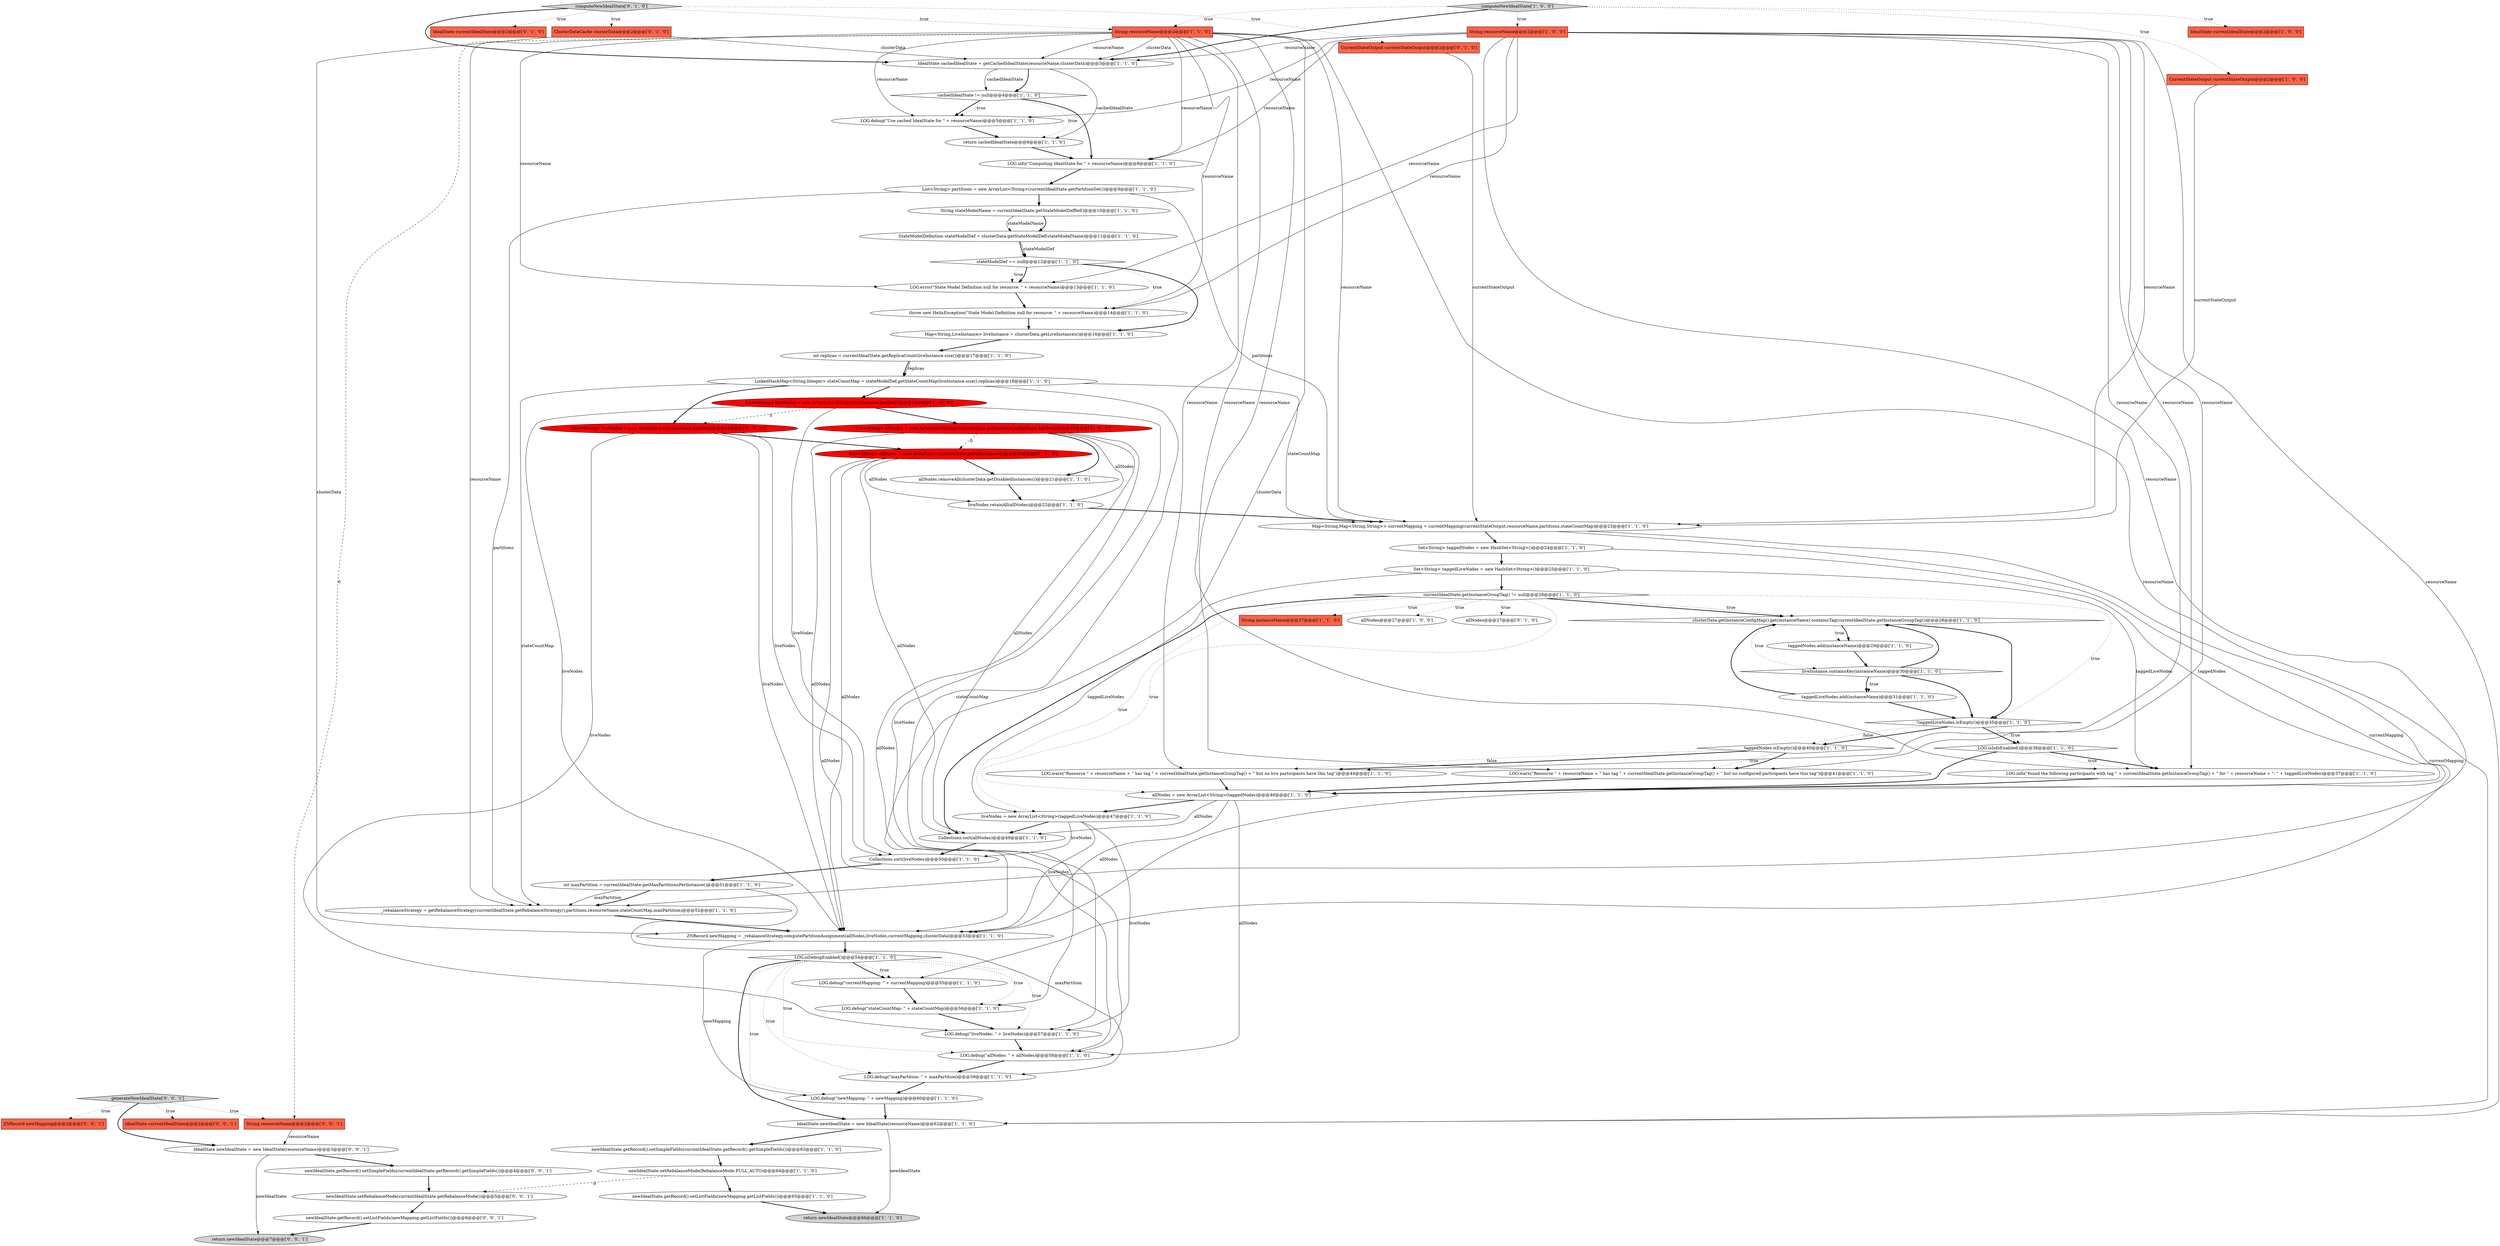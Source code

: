 digraph {
48 [style = filled, label = "String resourceName@@@2@@@['1', '1', '0']", fillcolor = tomato, shape = box image = "AAA0AAABBB1BBB"];
54 [style = filled, label = "allNodes.removeAll(clusterData.getDisabledInstances())@@@21@@@['1', '1', '0']", fillcolor = white, shape = ellipse image = "AAA0AAABBB1BBB"];
66 [style = filled, label = "newIdealState.getRecord().setSimpleFields(currentIdealState.getRecord().getSimpleFields())@@@4@@@['0', '0', '1']", fillcolor = white, shape = ellipse image = "AAA0AAABBB3BBB"];
56 [style = filled, label = "String instanceName@@@27@@@['1', '1', '0']", fillcolor = tomato, shape = box image = "AAA0AAABBB1BBB"];
2 [style = filled, label = "IdealState currentIdealState@@@2@@@['1', '0', '0']", fillcolor = tomato, shape = box image = "AAA0AAABBB1BBB"];
15 [style = filled, label = "int replicas = currentIdealState.getReplicaCount(liveInstance.size())@@@17@@@['1', '1', '0']", fillcolor = white, shape = ellipse image = "AAA0AAABBB1BBB"];
49 [style = filled, label = "List<String> liveNodes = new ArrayList<String>(liveInstance.keySet())@@@19@@@['1', '0', '0']", fillcolor = red, shape = ellipse image = "AAA1AAABBB1BBB"];
63 [style = filled, label = "computeNewIdealState['0', '1', '0']", fillcolor = lightgray, shape = diamond image = "AAA0AAABBB2BBB"];
70 [style = filled, label = "generateNewIdealState['0', '0', '1']", fillcolor = lightgray, shape = diamond image = "AAA0AAABBB3BBB"];
60 [style = filled, label = "ClusterDataCache clusterData@@@2@@@['0', '1', '0']", fillcolor = tomato, shape = box image = "AAA0AAABBB2BBB"];
72 [style = filled, label = "String resourceName@@@2@@@['0', '0', '1']", fillcolor = tomato, shape = box image = "AAA0AAABBB3BBB"];
5 [style = filled, label = "int maxPartition = currentIdealState.getMaxPartitionsPerInstance()@@@51@@@['1', '1', '0']", fillcolor = white, shape = ellipse image = "AAA0AAABBB1BBB"];
50 [style = filled, label = "!taggedLiveNodes.isEmpty()@@@35@@@['1', '1', '0']", fillcolor = white, shape = diamond image = "AAA0AAABBB1BBB"];
46 [style = filled, label = "liveNodes.retainAll(allNodes)@@@22@@@['1', '1', '0']", fillcolor = white, shape = ellipse image = "AAA0AAABBB1BBB"];
53 [style = filled, label = "LOG.info(\"found the following participants with tag \" + currentIdealState.getInstanceGroupTag() + \" for \" + resourceName + \": \" + taggedLiveNodes)@@@37@@@['1', '1', '0']", fillcolor = white, shape = ellipse image = "AAA0AAABBB1BBB"];
55 [style = filled, label = "currentIdealState.getInstanceGroupTag() != null@@@26@@@['1', '1', '0']", fillcolor = white, shape = diamond image = "AAA0AAABBB1BBB"];
38 [style = filled, label = "List<String> partitions = new ArrayList<String>(currentIdealState.getPartitionSet())@@@9@@@['1', '1', '0']", fillcolor = white, shape = ellipse image = "AAA0AAABBB1BBB"];
17 [style = filled, label = "clusterData.getInstanceConfigMap().get(instanceName).containsTag(currentIdealState.getInstanceGroupTag())@@@28@@@['1', '1', '0']", fillcolor = white, shape = diamond image = "AAA0AAABBB1BBB"];
26 [style = filled, label = "IdealState cachedIdealState = getCachedIdealState(resourceName,clusterData)@@@3@@@['1', '1', '0']", fillcolor = white, shape = ellipse image = "AAA0AAABBB1BBB"];
42 [style = filled, label = "LOG.debug(\"newMapping: \" + newMapping)@@@60@@@['1', '1', '0']", fillcolor = white, shape = ellipse image = "AAA0AAABBB1BBB"];
69 [style = filled, label = "newIdealState.getRecord().setListFields(newMapping.getListFields())@@@6@@@['0', '0', '1']", fillcolor = white, shape = ellipse image = "AAA0AAABBB3BBB"];
22 [style = filled, label = "computeNewIdealState['1', '0', '0']", fillcolor = lightgray, shape = diamond image = "AAA0AAABBB1BBB"];
67 [style = filled, label = "IdealState currentIdealState@@@2@@@['0', '0', '1']", fillcolor = tomato, shape = box image = "AAA0AAABBB3BBB"];
1 [style = filled, label = "LOG.info(\"Computing IdealState for \" + resourceName)@@@8@@@['1', '1', '0']", fillcolor = white, shape = ellipse image = "AAA0AAABBB1BBB"];
51 [style = filled, label = "return newIdealState@@@66@@@['1', '1', '0']", fillcolor = lightgray, shape = ellipse image = "AAA0AAABBB1BBB"];
57 [style = filled, label = "newIdealState.setRebalanceMode(RebalanceMode.FULL_AUTO)@@@64@@@['1', '1', '0']", fillcolor = white, shape = ellipse image = "AAA0AAABBB1BBB"];
61 [style = filled, label = "List<String> liveNodes = new ArrayList<>(liveInstance.keySet())@@@19@@@['0', '1', '0']", fillcolor = red, shape = ellipse image = "AAA1AAABBB2BBB"];
71 [style = filled, label = "return newIdealState@@@7@@@['0', '0', '1']", fillcolor = lightgray, shape = ellipse image = "AAA0AAABBB3BBB"];
6 [style = filled, label = "taggedLiveNodes.add(instanceName)@@@31@@@['1', '1', '0']", fillcolor = white, shape = ellipse image = "AAA0AAABBB1BBB"];
24 [style = filled, label = "_rebalanceStrategy = getRebalanceStrategy(currentIdealState.getRebalanceStrategy(),partitions,resourceName,stateCountMap,maxPartition)@@@52@@@['1', '1', '0']", fillcolor = white, shape = ellipse image = "AAA0AAABBB1BBB"];
52 [style = filled, label = "allNodes@@@27@@@['1', '0', '0']", fillcolor = white, shape = ellipse image = "AAA0AAABBB1BBB"];
35 [style = filled, label = "LOG.warn(\"Resource \" + resourceName + \" has tag \" + currentIdealState.getInstanceGroupTag() + \" but no live participants have this tag\")@@@44@@@['1', '1', '0']", fillcolor = white, shape = ellipse image = "AAA0AAABBB1BBB"];
65 [style = filled, label = "ZNRecord newMapping@@@2@@@['0', '0', '1']", fillcolor = tomato, shape = box image = "AAA0AAABBB3BBB"];
40 [style = filled, label = "String resourceName@@@2@@@['1', '0', '0']", fillcolor = tomato, shape = box image = "AAA0AAABBB1BBB"];
73 [style = filled, label = "newIdealState.setRebalanceMode(currentIdealState.getRebalanceMode())@@@5@@@['0', '0', '1']", fillcolor = white, shape = ellipse image = "AAA0AAABBB3BBB"];
25 [style = filled, label = "Map<String,LiveInstance> liveInstance = clusterData.getLiveInstances()@@@16@@@['1', '1', '0']", fillcolor = white, shape = ellipse image = "AAA0AAABBB1BBB"];
9 [style = filled, label = "stateModelDef == null@@@12@@@['1', '1', '0']", fillcolor = white, shape = diamond image = "AAA0AAABBB1BBB"];
31 [style = filled, label = "String stateModelName = currentIdealState.getStateModelDefRef()@@@10@@@['1', '1', '0']", fillcolor = white, shape = ellipse image = "AAA0AAABBB1BBB"];
32 [style = filled, label = "Map<String,Map<String,String>> currentMapping = currentMapping(currentStateOutput,resourceName,partitions,stateCountMap)@@@23@@@['1', '1', '0']", fillcolor = white, shape = ellipse image = "AAA0AAABBB1BBB"];
34 [style = filled, label = "LOG.error(\"State Model Definition null for resource: \" + resourceName)@@@13@@@['1', '1', '0']", fillcolor = white, shape = ellipse image = "AAA0AAABBB1BBB"];
43 [style = filled, label = "allNodes = new ArrayList<String>(taggedNodes)@@@46@@@['1', '1', '0']", fillcolor = white, shape = ellipse image = "AAA0AAABBB1BBB"];
8 [style = filled, label = "IdealState newIdealState = new IdealState(resourceName)@@@62@@@['1', '1', '0']", fillcolor = white, shape = ellipse image = "AAA0AAABBB1BBB"];
37 [style = filled, label = "LOG.debug(\"stateCountMap: \" + stateCountMap)@@@56@@@['1', '1', '0']", fillcolor = white, shape = ellipse image = "AAA0AAABBB1BBB"];
27 [style = filled, label = "liveNodes = new ArrayList<String>(taggedLiveNodes)@@@47@@@['1', '1', '0']", fillcolor = white, shape = ellipse image = "AAA0AAABBB1BBB"];
10 [style = filled, label = "Set<String> taggedLiveNodes = new HashSet<String>()@@@25@@@['1', '1', '0']", fillcolor = white, shape = ellipse image = "AAA0AAABBB1BBB"];
44 [style = filled, label = "LOG.debug(\"Use cached IdealState for \" + resourceName)@@@5@@@['1', '1', '0']", fillcolor = white, shape = ellipse image = "AAA0AAABBB1BBB"];
39 [style = filled, label = "LOG.debug(\"maxPartition: \" + maxPartition)@@@59@@@['1', '1', '0']", fillcolor = white, shape = ellipse image = "AAA0AAABBB1BBB"];
21 [style = filled, label = "LOG.debug(\"allNodes: \" + allNodes)@@@58@@@['1', '1', '0']", fillcolor = white, shape = ellipse image = "AAA0AAABBB1BBB"];
23 [style = filled, label = "liveInstance.containsKey(instanceName)@@@30@@@['1', '1', '0']", fillcolor = white, shape = diamond image = "AAA0AAABBB1BBB"];
29 [style = filled, label = "LOG.debug(\"liveNodes: \" + liveNodes)@@@57@@@['1', '1', '0']", fillcolor = white, shape = ellipse image = "AAA0AAABBB1BBB"];
12 [style = filled, label = "Collections.sort(liveNodes)@@@50@@@['1', '1', '0']", fillcolor = white, shape = ellipse image = "AAA0AAABBB1BBB"];
0 [style = filled, label = "LOG.isInfoEnabled()@@@36@@@['1', '1', '0']", fillcolor = white, shape = diamond image = "AAA0AAABBB1BBB"];
62 [style = filled, label = "IdealState currentIdealState@@@2@@@['0', '1', '0']", fillcolor = tomato, shape = box image = "AAA0AAABBB2BBB"];
64 [style = filled, label = "List<String> allNodes = new ArrayList<>(clusterData.getAllInstances())@@@20@@@['0', '1', '0']", fillcolor = red, shape = ellipse image = "AAA1AAABBB2BBB"];
45 [style = filled, label = "LOG.isDebugEnabled()@@@54@@@['1', '1', '0']", fillcolor = white, shape = diamond image = "AAA0AAABBB1BBB"];
4 [style = filled, label = "LOG.warn(\"Resource \" + resourceName + \" has tag \" + currentIdealState.getInstanceGroupTag() + \" but no configured participants have this tag\")@@@41@@@['1', '1', '0']", fillcolor = white, shape = ellipse image = "AAA0AAABBB1BBB"];
47 [style = filled, label = "LOG.debug(\"currentMapping: \" + currentMapping)@@@55@@@['1', '1', '0']", fillcolor = white, shape = ellipse image = "AAA0AAABBB1BBB"];
33 [style = filled, label = "return cachedIdealState@@@6@@@['1', '1', '0']", fillcolor = white, shape = ellipse image = "AAA0AAABBB1BBB"];
58 [style = filled, label = "allNodes@@@27@@@['0', '1', '0']", fillcolor = white, shape = ellipse image = "AAA0AAABBB2BBB"];
14 [style = filled, label = "throw new HelixException(\"State Model Definition null for resource: \" + resourceName)@@@14@@@['1', '1', '0']", fillcolor = white, shape = ellipse image = "AAA0AAABBB1BBB"];
16 [style = filled, label = "taggedNodes.isEmpty()@@@40@@@['1', '1', '0']", fillcolor = white, shape = diamond image = "AAA0AAABBB1BBB"];
68 [style = filled, label = "IdealState newIdealState = new IdealState(resourceName)@@@3@@@['0', '0', '1']", fillcolor = white, shape = ellipse image = "AAA0AAABBB3BBB"];
30 [style = filled, label = "newIdealState.getRecord().setListFields(newMapping.getListFields())@@@65@@@['1', '1', '0']", fillcolor = white, shape = ellipse image = "AAA0AAABBB1BBB"];
36 [style = filled, label = "LinkedHashMap<String,Integer> stateCountMap = stateModelDef.getStateCountMap(liveInstance.size(),replicas)@@@18@@@['1', '1', '0']", fillcolor = white, shape = ellipse image = "AAA0AAABBB1BBB"];
28 [style = filled, label = "ZNRecord newMapping = _rebalanceStrategy.computePartitionAssignment(allNodes,liveNodes,currentMapping,clusterData)@@@53@@@['1', '1', '0']", fillcolor = white, shape = ellipse image = "AAA0AAABBB1BBB"];
59 [style = filled, label = "CurrentStateOutput currentStateOutput@@@2@@@['0', '1', '0']", fillcolor = tomato, shape = box image = "AAA0AAABBB2BBB"];
13 [style = filled, label = "newIdealState.getRecord().setSimpleFields(currentIdealState.getRecord().getSimpleFields())@@@63@@@['1', '1', '0']", fillcolor = white, shape = ellipse image = "AAA0AAABBB1BBB"];
7 [style = filled, label = "CurrentStateOutput currentStateOutput@@@2@@@['1', '0', '0']", fillcolor = tomato, shape = box image = "AAA0AAABBB1BBB"];
11 [style = filled, label = "Collections.sort(allNodes)@@@49@@@['1', '1', '0']", fillcolor = white, shape = ellipse image = "AAA0AAABBB1BBB"];
20 [style = filled, label = "taggedNodes.add(instanceName)@@@29@@@['1', '1', '0']", fillcolor = white, shape = ellipse image = "AAA0AAABBB1BBB"];
3 [style = filled, label = "cachedIdealState != null@@@4@@@['1', '1', '0']", fillcolor = white, shape = diamond image = "AAA0AAABBB1BBB"];
19 [style = filled, label = "List<String> allNodes = new ArrayList<String>(clusterData.getInstanceConfigMap().keySet())@@@20@@@['1', '0', '0']", fillcolor = red, shape = ellipse image = "AAA1AAABBB1BBB"];
18 [style = filled, label = "StateModelDefinition stateModelDef = clusterData.getStateModelDef(stateModelName)@@@11@@@['1', '1', '0']", fillcolor = white, shape = ellipse image = "AAA0AAABBB1BBB"];
41 [style = filled, label = "Set<String> taggedNodes = new HashSet<String>()@@@24@@@['1', '1', '0']", fillcolor = white, shape = ellipse image = "AAA0AAABBB1BBB"];
55->17 [style = bold, label=""];
14->25 [style = bold, label=""];
49->29 [style = solid, label="liveNodes"];
12->5 [style = bold, label=""];
50->16 [style = dotted, label="false"];
18->9 [style = solid, label="stateModelDef"];
48->53 [style = solid, label="resourceName"];
64->46 [style = solid, label="allNodes"];
3->33 [style = dotted, label="true"];
64->21 [style = solid, label="allNodes"];
68->66 [style = bold, label=""];
47->37 [style = bold, label=""];
36->32 [style = solid, label="stateCountMap"];
38->31 [style = bold, label=""];
35->43 [style = bold, label=""];
19->64 [style = dashed, label="0"];
61->64 [style = bold, label=""];
19->11 [style = solid, label="allNodes"];
0->53 [style = bold, label=""];
48->4 [style = solid, label="resourceName"];
19->28 [style = solid, label="allNodes"];
66->73 [style = bold, label=""];
25->15 [style = bold, label=""];
70->68 [style = bold, label=""];
45->42 [style = dotted, label="true"];
48->72 [style = dashed, label="0"];
60->28 [style = solid, label="clusterData"];
55->11 [style = bold, label=""];
23->17 [style = bold, label=""];
55->43 [style = dotted, label="true"];
70->72 [style = dotted, label="true"];
40->14 [style = solid, label="resourceName"];
5->39 [style = solid, label="maxPartition"];
1->38 [style = bold, label=""];
28->45 [style = bold, label=""];
17->20 [style = bold, label=""];
68->71 [style = solid, label="newIdealState"];
17->20 [style = dotted, label="true"];
64->11 [style = solid, label="allNodes"];
27->12 [style = solid, label="liveNodes"];
24->28 [style = bold, label=""];
40->24 [style = solid, label="resourceName"];
43->21 [style = solid, label="allNodes"];
36->37 [style = solid, label="stateCountMap"];
48->24 [style = solid, label="resourceName"];
5->24 [style = solid, label="maxPartition"];
40->34 [style = solid, label="resourceName"];
48->26 [style = solid, label="resourceName"];
27->28 [style = solid, label="liveNodes"];
61->29 [style = solid, label="liveNodes"];
54->46 [style = bold, label=""];
60->26 [style = solid, label="clusterData"];
22->7 [style = dotted, label="true"];
55->27 [style = dotted, label="true"];
37->29 [style = bold, label=""];
48->28 [style = solid, label="clusterData"];
11->12 [style = bold, label=""];
7->32 [style = solid, label="currentStateOutput"];
38->24 [style = solid, label="partitions"];
73->69 [style = bold, label=""];
64->28 [style = solid, label="allNodes"];
16->4 [style = dotted, label="true"];
8->51 [style = solid, label="newIdealState"];
36->24 [style = solid, label="stateCountMap"];
17->23 [style = dotted, label="true"];
13->57 [style = bold, label=""];
27->29 [style = solid, label="liveNodes"];
43->28 [style = solid, label="allNodes"];
61->12 [style = solid, label="liveNodes"];
20->23 [style = bold, label=""];
27->11 [style = bold, label=""];
36->49 [style = bold, label=""];
48->14 [style = solid, label="resourceName"];
43->27 [style = bold, label=""];
18->9 [style = bold, label=""];
57->30 [style = bold, label=""];
45->39 [style = dotted, label="true"];
34->14 [style = bold, label=""];
53->43 [style = bold, label=""];
39->42 [style = bold, label=""];
40->4 [style = solid, label="resourceName"];
40->26 [style = solid, label="resourceName"];
40->35 [style = solid, label="resourceName"];
19->21 [style = solid, label="allNodes"];
0->53 [style = dotted, label="true"];
10->53 [style = solid, label="taggedLiveNodes"];
15->36 [style = bold, label=""];
49->12 [style = solid, label="liveNodes"];
3->44 [style = dotted, label="true"];
6->17 [style = bold, label=""];
22->26 [style = bold, label=""];
55->56 [style = dotted, label="true"];
55->17 [style = dotted, label="true"];
55->58 [style = dotted, label="true"];
3->1 [style = bold, label=""];
45->29 [style = dotted, label="true"];
38->32 [style = solid, label="partitions"];
26->3 [style = bold, label=""];
63->26 [style = bold, label=""];
63->59 [style = dotted, label="true"];
0->43 [style = bold, label=""];
49->28 [style = solid, label="liveNodes"];
42->8 [style = bold, label=""];
70->67 [style = dotted, label="true"];
44->33 [style = bold, label=""];
41->43 [style = solid, label="taggedNodes"];
41->10 [style = bold, label=""];
26->33 [style = solid, label="cachedIdealState"];
29->21 [style = bold, label=""];
16->35 [style = dotted, label="false"];
63->60 [style = dotted, label="true"];
19->54 [style = bold, label=""];
40->32 [style = solid, label="resourceName"];
48->44 [style = solid, label="resourceName"];
3->44 [style = bold, label=""];
17->50 [style = bold, label=""];
32->28 [style = solid, label="currentMapping"];
21->39 [style = bold, label=""];
63->62 [style = dotted, label="true"];
48->34 [style = solid, label="resourceName"];
63->48 [style = dotted, label="true"];
49->61 [style = dashed, label="0"];
15->36 [style = solid, label="replicas"];
50->0 [style = bold, label=""];
23->6 [style = bold, label=""];
5->24 [style = bold, label=""];
45->8 [style = bold, label=""];
49->19 [style = bold, label=""];
40->1 [style = solid, label="resourceName"];
40->53 [style = solid, label="resourceName"];
22->48 [style = dotted, label="true"];
32->41 [style = bold, label=""];
16->4 [style = bold, label=""];
46->32 [style = bold, label=""];
45->47 [style = dotted, label="true"];
8->13 [style = bold, label=""];
23->50 [style = bold, label=""];
70->65 [style = dotted, label="true"];
10->27 [style = solid, label="taggedLiveNodes"];
40->8 [style = solid, label="resourceName"];
4->43 [style = bold, label=""];
23->6 [style = dotted, label="true"];
61->28 [style = solid, label="liveNodes"];
26->3 [style = solid, label="cachedIdealState"];
45->37 [style = dotted, label="true"];
40->44 [style = solid, label="resourceName"];
43->11 [style = solid, label="allNodes"];
50->16 [style = bold, label=""];
48->26 [style = solid, label="clusterData"];
31->18 [style = bold, label=""];
33->1 [style = bold, label=""];
22->40 [style = dotted, label="true"];
48->35 [style = solid, label="resourceName"];
64->54 [style = bold, label=""];
10->55 [style = bold, label=""];
9->14 [style = dotted, label="true"];
55->52 [style = dotted, label="true"];
22->2 [style = dotted, label="true"];
59->32 [style = solid, label="currentStateOutput"];
30->51 [style = bold, label=""];
50->0 [style = dotted, label="true"];
72->68 [style = solid, label="resourceName"];
69->71 [style = bold, label=""];
48->1 [style = solid, label="resourceName"];
48->8 [style = solid, label="resourceName"];
28->42 [style = solid, label="newMapping"];
9->34 [style = dotted, label="true"];
9->25 [style = bold, label=""];
6->50 [style = bold, label=""];
45->47 [style = bold, label=""];
48->32 [style = solid, label="resourceName"];
31->18 [style = solid, label="stateModelName"];
57->73 [style = dashed, label="0"];
36->61 [style = bold, label=""];
45->21 [style = dotted, label="true"];
16->35 [style = bold, label=""];
32->47 [style = solid, label="currentMapping"];
55->50 [style = dotted, label="true"];
19->46 [style = solid, label="allNodes"];
9->34 [style = bold, label=""];
}
